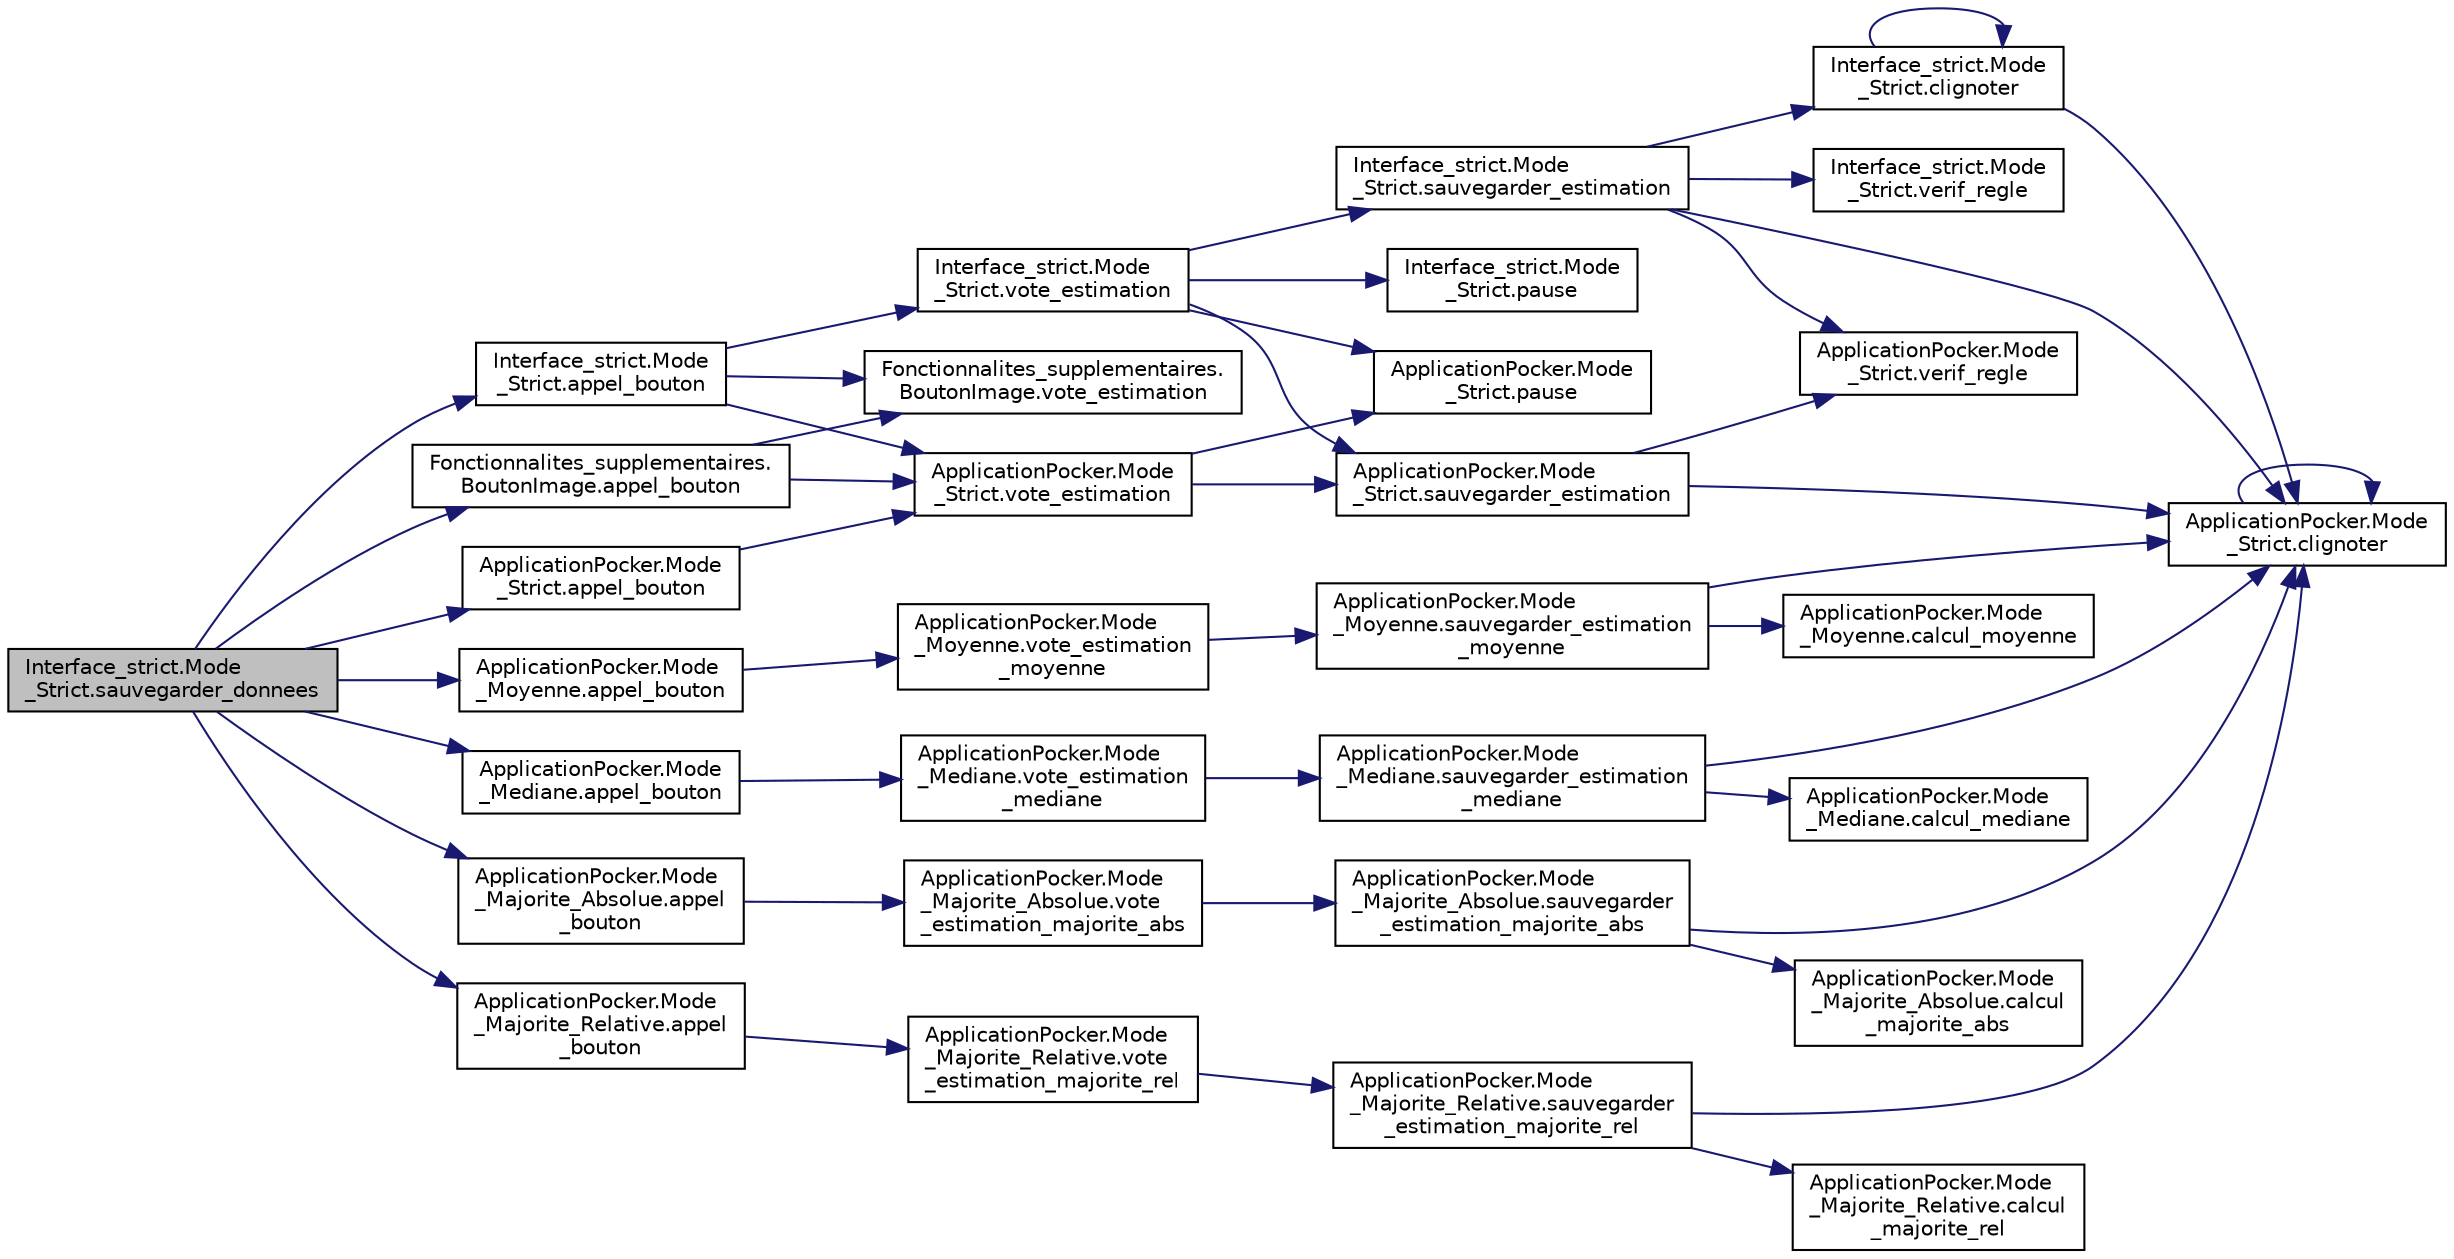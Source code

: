digraph "Interface_strict.Mode_Strict.sauvegarder_donnees"
{
  edge [fontname="Helvetica",fontsize="10",labelfontname="Helvetica",labelfontsize="10"];
  node [fontname="Helvetica",fontsize="10",shape=record];
  rankdir="LR";
  Node103 [label="Interface_strict.Mode\l_Strict.sauvegarder_donnees",height=0.2,width=0.4,color="black", fillcolor="grey75", style="filled", fontcolor="black"];
  Node103 -> Node104 [color="midnightblue",fontsize="10",style="solid",fontname="Helvetica"];
  Node104 [label="ApplicationPocker.Mode\l_Strict.appel_bouton",height=0.2,width=0.4,color="black", fillcolor="white", style="filled",URL="$class_application_pocker_1_1_mode___strict.html#a45cd5ba8ca4d9caca71d9e53dbe10e79"];
  Node104 -> Node105 [color="midnightblue",fontsize="10",style="solid",fontname="Helvetica"];
  Node105 [label="ApplicationPocker.Mode\l_Strict.vote_estimation",height=0.2,width=0.4,color="black", fillcolor="white", style="filled",URL="$class_application_pocker_1_1_mode___strict.html#ab4b97704b6db045f11b28e8da024a2b0"];
  Node105 -> Node106 [color="midnightblue",fontsize="10",style="solid",fontname="Helvetica"];
  Node106 [label="ApplicationPocker.Mode\l_Strict.pause",height=0.2,width=0.4,color="black", fillcolor="white", style="filled",URL="$class_application_pocker_1_1_mode___strict.html#a8f950726bb59fc5e0d8f09dcc02708ff"];
  Node105 -> Node107 [color="midnightblue",fontsize="10",style="solid",fontname="Helvetica"];
  Node107 [label="ApplicationPocker.Mode\l_Strict.sauvegarder_estimation",height=0.2,width=0.4,color="black", fillcolor="white", style="filled",URL="$class_application_pocker_1_1_mode___strict.html#a3c054f0314ecd6f0e196e13d33511bef"];
  Node107 -> Node108 [color="midnightblue",fontsize="10",style="solid",fontname="Helvetica"];
  Node108 [label="ApplicationPocker.Mode\l_Strict.verif_regle",height=0.2,width=0.4,color="black", fillcolor="white", style="filled",URL="$class_application_pocker_1_1_mode___strict.html#a2a3b6d58f1156ffe9f7bba744f6d1e48"];
  Node107 -> Node109 [color="midnightblue",fontsize="10",style="solid",fontname="Helvetica"];
  Node109 [label="ApplicationPocker.Mode\l_Strict.clignoter",height=0.2,width=0.4,color="black", fillcolor="white", style="filled",URL="$class_application_pocker_1_1_mode___strict.html#a843a41abde8f3149546359546840d74a"];
  Node109 -> Node109 [color="midnightblue",fontsize="10",style="solid",fontname="Helvetica"];
  Node103 -> Node110 [color="midnightblue",fontsize="10",style="solid",fontname="Helvetica"];
  Node110 [label="ApplicationPocker.Mode\l_Moyenne.appel_bouton",height=0.2,width=0.4,color="black", fillcolor="white", style="filled",URL="$class_application_pocker_1_1_mode___moyenne.html#a498eb21474dcbf5e7fe873c0f86d6eca"];
  Node110 -> Node111 [color="midnightblue",fontsize="10",style="solid",fontname="Helvetica"];
  Node111 [label="ApplicationPocker.Mode\l_Moyenne.vote_estimation\l_moyenne",height=0.2,width=0.4,color="black", fillcolor="white", style="filled",URL="$class_application_pocker_1_1_mode___moyenne.html#a7da49f4e1f89be04487a681b9f9e4a0c"];
  Node111 -> Node112 [color="midnightblue",fontsize="10",style="solid",fontname="Helvetica"];
  Node112 [label="ApplicationPocker.Mode\l_Moyenne.sauvegarder_estimation\l_moyenne",height=0.2,width=0.4,color="black", fillcolor="white", style="filled",URL="$class_application_pocker_1_1_mode___moyenne.html#ac296841827d4091a6bc13eebb68e9d26"];
  Node112 -> Node113 [color="midnightblue",fontsize="10",style="solid",fontname="Helvetica"];
  Node113 [label="ApplicationPocker.Mode\l_Moyenne.calcul_moyenne",height=0.2,width=0.4,color="black", fillcolor="white", style="filled",URL="$class_application_pocker_1_1_mode___moyenne.html#a332b0847f5de402967366762c6d8c4f9"];
  Node112 -> Node109 [color="midnightblue",fontsize="10",style="solid",fontname="Helvetica"];
  Node103 -> Node114 [color="midnightblue",fontsize="10",style="solid",fontname="Helvetica"];
  Node114 [label="ApplicationPocker.Mode\l_Mediane.appel_bouton",height=0.2,width=0.4,color="black", fillcolor="white", style="filled",URL="$class_application_pocker_1_1_mode___mediane.html#a517a65f4e30ee16049d653066583fae0"];
  Node114 -> Node115 [color="midnightblue",fontsize="10",style="solid",fontname="Helvetica"];
  Node115 [label="ApplicationPocker.Mode\l_Mediane.vote_estimation\l_mediane",height=0.2,width=0.4,color="black", fillcolor="white", style="filled",URL="$class_application_pocker_1_1_mode___mediane.html#af2e71b25da75075e536b9160ed495b7b"];
  Node115 -> Node116 [color="midnightblue",fontsize="10",style="solid",fontname="Helvetica"];
  Node116 [label="ApplicationPocker.Mode\l_Mediane.sauvegarder_estimation\l_mediane",height=0.2,width=0.4,color="black", fillcolor="white", style="filled",URL="$class_application_pocker_1_1_mode___mediane.html#af780f4dc7d2b8a6dc21347fa3d60a42c"];
  Node116 -> Node117 [color="midnightblue",fontsize="10",style="solid",fontname="Helvetica"];
  Node117 [label="ApplicationPocker.Mode\l_Mediane.calcul_mediane",height=0.2,width=0.4,color="black", fillcolor="white", style="filled",URL="$class_application_pocker_1_1_mode___mediane.html#afac08c38666a7bc9aebc4edd19bb67a5"];
  Node116 -> Node109 [color="midnightblue",fontsize="10",style="solid",fontname="Helvetica"];
  Node103 -> Node118 [color="midnightblue",fontsize="10",style="solid",fontname="Helvetica"];
  Node118 [label="ApplicationPocker.Mode\l_Majorite_Absolue.appel\l_bouton",height=0.2,width=0.4,color="black", fillcolor="white", style="filled",URL="$class_application_pocker_1_1_mode___majorite___absolue.html#a9bb702ef0f5f7a41154904864e32997a"];
  Node118 -> Node119 [color="midnightblue",fontsize="10",style="solid",fontname="Helvetica"];
  Node119 [label="ApplicationPocker.Mode\l_Majorite_Absolue.vote\l_estimation_majorite_abs",height=0.2,width=0.4,color="black", fillcolor="white", style="filled",URL="$class_application_pocker_1_1_mode___majorite___absolue.html#a7d7b147428d6318f3eda193700486c32"];
  Node119 -> Node120 [color="midnightblue",fontsize="10",style="solid",fontname="Helvetica"];
  Node120 [label="ApplicationPocker.Mode\l_Majorite_Absolue.sauvegarder\l_estimation_majorite_abs",height=0.2,width=0.4,color="black", fillcolor="white", style="filled",URL="$class_application_pocker_1_1_mode___majorite___absolue.html#a6c809fe97c29a5cdcd307b5b68043477"];
  Node120 -> Node121 [color="midnightblue",fontsize="10",style="solid",fontname="Helvetica"];
  Node121 [label="ApplicationPocker.Mode\l_Majorite_Absolue.calcul\l_majorite_abs",height=0.2,width=0.4,color="black", fillcolor="white", style="filled",URL="$class_application_pocker_1_1_mode___majorite___absolue.html#a26a1bf72c0c23809694975da5a11a699"];
  Node120 -> Node109 [color="midnightblue",fontsize="10",style="solid",fontname="Helvetica"];
  Node103 -> Node122 [color="midnightblue",fontsize="10",style="solid",fontname="Helvetica"];
  Node122 [label="ApplicationPocker.Mode\l_Majorite_Relative.appel\l_bouton",height=0.2,width=0.4,color="black", fillcolor="white", style="filled",URL="$class_application_pocker_1_1_mode___majorite___relative.html#a158f7ad10fe7eda111228eafde734ebd"];
  Node122 -> Node123 [color="midnightblue",fontsize="10",style="solid",fontname="Helvetica"];
  Node123 [label="ApplicationPocker.Mode\l_Majorite_Relative.vote\l_estimation_majorite_rel",height=0.2,width=0.4,color="black", fillcolor="white", style="filled",URL="$class_application_pocker_1_1_mode___majorite___relative.html#a194f33fb9beb1c1a2fba6e6dc99dec05"];
  Node123 -> Node124 [color="midnightblue",fontsize="10",style="solid",fontname="Helvetica"];
  Node124 [label="ApplicationPocker.Mode\l_Majorite_Relative.sauvegarder\l_estimation_majorite_rel",height=0.2,width=0.4,color="black", fillcolor="white", style="filled",URL="$class_application_pocker_1_1_mode___majorite___relative.html#ace3834e159befb96257af4ec2eb9f4e2"];
  Node124 -> Node125 [color="midnightblue",fontsize="10",style="solid",fontname="Helvetica"];
  Node125 [label="ApplicationPocker.Mode\l_Majorite_Relative.calcul\l_majorite_rel",height=0.2,width=0.4,color="black", fillcolor="white", style="filled",URL="$class_application_pocker_1_1_mode___majorite___relative.html#af9bb1561520e05a2a3732f367caaf5d6"];
  Node124 -> Node109 [color="midnightblue",fontsize="10",style="solid",fontname="Helvetica"];
  Node103 -> Node126 [color="midnightblue",fontsize="10",style="solid",fontname="Helvetica"];
  Node126 [label="Fonctionnalites_supplementaires.\lBoutonImage.appel_bouton",height=0.2,width=0.4,color="black", fillcolor="white", style="filled",URL="$class_fonctionnalites__supplementaires_1_1_bouton_image.html#a8970c9d2f36ff065a4ff2892287fcdbe"];
  Node126 -> Node105 [color="midnightblue",fontsize="10",style="solid",fontname="Helvetica"];
  Node126 -> Node127 [color="midnightblue",fontsize="10",style="solid",fontname="Helvetica"];
  Node127 [label="Fonctionnalites_supplementaires.\lBoutonImage.vote_estimation",height=0.2,width=0.4,color="black", fillcolor="white", style="filled",URL="$class_fonctionnalites__supplementaires_1_1_bouton_image.html#a0d7b21ef23251e695aa12bfb7c95002f"];
  Node103 -> Node128 [color="midnightblue",fontsize="10",style="solid",fontname="Helvetica"];
  Node128 [label="Interface_strict.Mode\l_Strict.appel_bouton",height=0.2,width=0.4,color="black", fillcolor="white", style="filled",URL="$class_interface__strict_1_1_mode___strict.html#a248365067bfedb966e6b5a75bd8a8690"];
  Node128 -> Node105 [color="midnightblue",fontsize="10",style="solid",fontname="Helvetica"];
  Node128 -> Node127 [color="midnightblue",fontsize="10",style="solid",fontname="Helvetica"];
  Node128 -> Node129 [color="midnightblue",fontsize="10",style="solid",fontname="Helvetica"];
  Node129 [label="Interface_strict.Mode\l_Strict.vote_estimation",height=0.2,width=0.4,color="black", fillcolor="white", style="filled",URL="$class_interface__strict_1_1_mode___strict.html#ad75d29eaedde9eee82ccbe6941d17610"];
  Node129 -> Node106 [color="midnightblue",fontsize="10",style="solid",fontname="Helvetica"];
  Node129 -> Node130 [color="midnightblue",fontsize="10",style="solid",fontname="Helvetica"];
  Node130 [label="Interface_strict.Mode\l_Strict.pause",height=0.2,width=0.4,color="black", fillcolor="white", style="filled",URL="$class_interface__strict_1_1_mode___strict.html#ab5b5aa40efbb1e63dff623e7468def00"];
  Node129 -> Node107 [color="midnightblue",fontsize="10",style="solid",fontname="Helvetica"];
  Node129 -> Node131 [color="midnightblue",fontsize="10",style="solid",fontname="Helvetica"];
  Node131 [label="Interface_strict.Mode\l_Strict.sauvegarder_estimation",height=0.2,width=0.4,color="black", fillcolor="white", style="filled",URL="$class_interface__strict_1_1_mode___strict.html#a27876222ab7d3a00eda7e2b0f3cc2cfd"];
  Node131 -> Node108 [color="midnightblue",fontsize="10",style="solid",fontname="Helvetica"];
  Node131 -> Node132 [color="midnightblue",fontsize="10",style="solid",fontname="Helvetica"];
  Node132 [label="Interface_strict.Mode\l_Strict.verif_regle",height=0.2,width=0.4,color="black", fillcolor="white", style="filled",URL="$class_interface__strict_1_1_mode___strict.html#a03da41c27a7d30a7369470a8ef74b831"];
  Node131 -> Node109 [color="midnightblue",fontsize="10",style="solid",fontname="Helvetica"];
  Node131 -> Node133 [color="midnightblue",fontsize="10",style="solid",fontname="Helvetica"];
  Node133 [label="Interface_strict.Mode\l_Strict.clignoter",height=0.2,width=0.4,color="black", fillcolor="white", style="filled",URL="$class_interface__strict_1_1_mode___strict.html#a4e861610380efa3bf23ac3e7c2ecdac7"];
  Node133 -> Node109 [color="midnightblue",fontsize="10",style="solid",fontname="Helvetica"];
  Node133 -> Node133 [color="midnightblue",fontsize="10",style="solid",fontname="Helvetica"];
}
